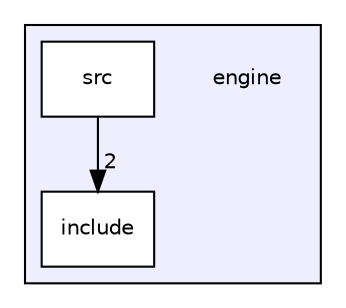 digraph "engine" {
  compound=true
  node [ fontsize="10", fontname="Helvetica"];
  edge [ labelfontsize="10", labelfontname="Helvetica"];
  subgraph clusterdir_996f45160da62e1a3d7f6046fad68f51 {
    graph [ bgcolor="#eeeeff", pencolor="black", label="" URL="dir_996f45160da62e1a3d7f6046fad68f51.html"];
    dir_996f45160da62e1a3d7f6046fad68f51 [shape=plaintext label="engine"];
    dir_bafa501d493553e442f19f5f8dd7b29c [shape=box label="include" color="black" fillcolor="white" style="filled" URL="dir_bafa501d493553e442f19f5f8dd7b29c.html"];
    dir_3d9126aa00c041bc0b8f859d1965a0f4 [shape=box label="src" color="black" fillcolor="white" style="filled" URL="dir_3d9126aa00c041bc0b8f859d1965a0f4.html"];
  }
  dir_3d9126aa00c041bc0b8f859d1965a0f4->dir_bafa501d493553e442f19f5f8dd7b29c [headlabel="2", labeldistance=1.5 headhref="dir_000007_000005.html"];
}

